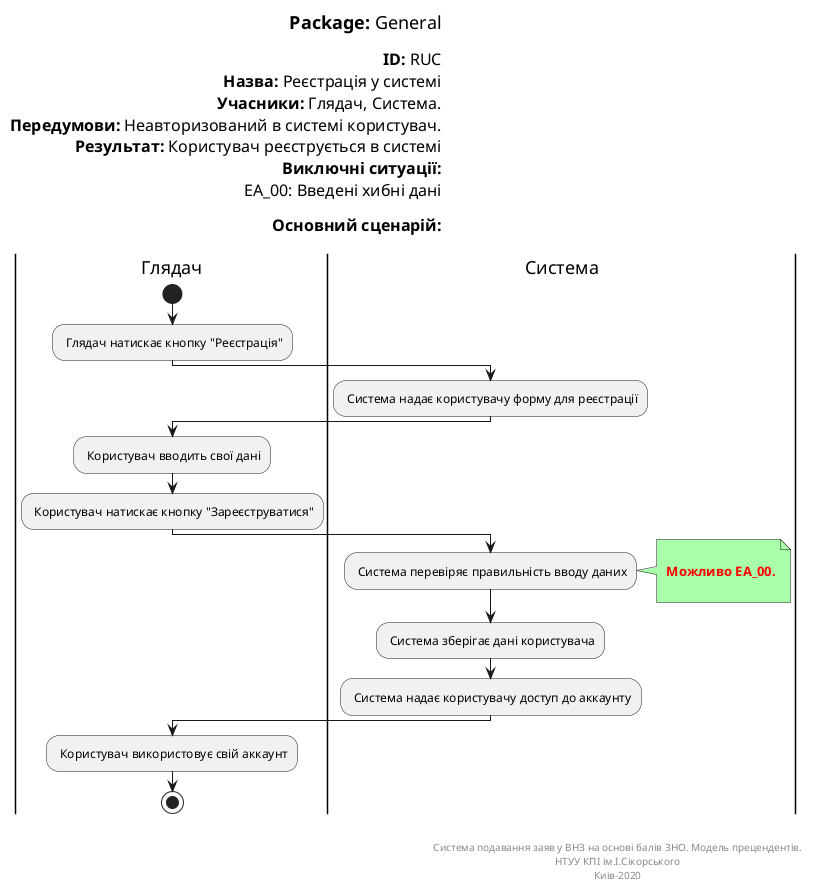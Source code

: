@startuml
left header
<font color=000 size=18><b>Package:</b> General

<font color=000 size=16><b>ID:</b> RUC
<font color=000 size=16><b>Назва:</b> Реєстрація у системі
<font color=000 size=16><b>Учасники:</b> Глядач, Система.
<font color=000 size=16><b>Передумови:</b> Неавторизований в системі користувач.
<font color=000 size=16><b>Результат:</b> Користувач реєструється в системі
<font color=000 size=16><b>Виключні ситуації:</b>
<font color=000 size=16>EA_00: Введені хибні дані

<font color=000 size=16><b>Основний сценарій:</b>

end header

|Глядач|
start
: Глядач натискає кнопку "Реєстрація";

|Система|
: Система надає користувачу форму для реєстрації;

|Глядач|
: Користувач вводить свої дані;   

: Користувач натискає кнопку "Зареєструватися";

|Система|
: Система перевіряє правильність вводу даних;

note right #aaffaa

<font color=red><b> Можливо EA_00.

end note

: Система зберігає дані користувача;

: Система надає користувачу доступ до аккаунту;

|Глядач|

: Користувач використовує свій аккаунт;

stop;

right footer


Система подавання заяв у ВНЗ на основі балів ЗНО. Модель прецендентів.
НТУУ КПІ ім.І.Сікорського
Киів-2020
end footer
@enduml
